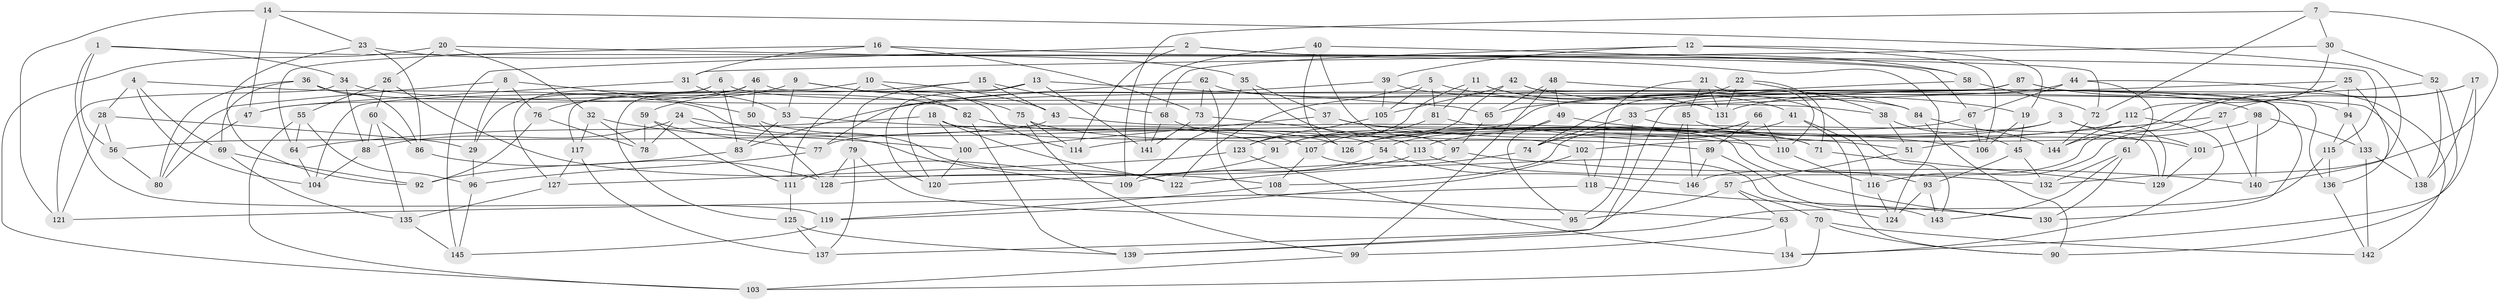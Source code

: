 // coarse degree distribution, {6: 0.48936170212765956, 5: 0.06382978723404255, 4: 0.44680851063829785}
// Generated by graph-tools (version 1.1) at 2025/52/02/27/25 19:52:32]
// undirected, 146 vertices, 292 edges
graph export_dot {
graph [start="1"]
  node [color=gray90,style=filled];
  1;
  2;
  3;
  4;
  5;
  6;
  7;
  8;
  9;
  10;
  11;
  12;
  13;
  14;
  15;
  16;
  17;
  18;
  19;
  20;
  21;
  22;
  23;
  24;
  25;
  26;
  27;
  28;
  29;
  30;
  31;
  32;
  33;
  34;
  35;
  36;
  37;
  38;
  39;
  40;
  41;
  42;
  43;
  44;
  45;
  46;
  47;
  48;
  49;
  50;
  51;
  52;
  53;
  54;
  55;
  56;
  57;
  58;
  59;
  60;
  61;
  62;
  63;
  64;
  65;
  66;
  67;
  68;
  69;
  70;
  71;
  72;
  73;
  74;
  75;
  76;
  77;
  78;
  79;
  80;
  81;
  82;
  83;
  84;
  85;
  86;
  87;
  88;
  89;
  90;
  91;
  92;
  93;
  94;
  95;
  96;
  97;
  98;
  99;
  100;
  101;
  102;
  103;
  104;
  105;
  106;
  107;
  108;
  109;
  110;
  111;
  112;
  113;
  114;
  115;
  116;
  117;
  118;
  119;
  120;
  121;
  122;
  123;
  124;
  125;
  126;
  127;
  128;
  129;
  130;
  131;
  132;
  133;
  134;
  135;
  136;
  137;
  138;
  139;
  140;
  141;
  142;
  143;
  144;
  145;
  146;
  1 -- 115;
  1 -- 119;
  1 -- 34;
  1 -- 56;
  2 -- 58;
  2 -- 72;
  2 -- 145;
  2 -- 114;
  3 -- 54;
  3 -- 129;
  3 -- 101;
  3 -- 77;
  4 -- 69;
  4 -- 28;
  4 -- 122;
  4 -- 104;
  5 -- 19;
  5 -- 122;
  5 -- 105;
  5 -- 81;
  6 -- 83;
  6 -- 127;
  6 -- 84;
  6 -- 29;
  7 -- 30;
  7 -- 109;
  7 -- 72;
  7 -- 132;
  8 -- 80;
  8 -- 29;
  8 -- 76;
  8 -- 50;
  9 -- 76;
  9 -- 75;
  9 -- 53;
  9 -- 114;
  10 -- 43;
  10 -- 111;
  10 -- 117;
  10 -- 82;
  11 -- 123;
  11 -- 81;
  11 -- 131;
  11 -- 41;
  12 -- 39;
  12 -- 68;
  12 -- 19;
  12 -- 106;
  13 -- 104;
  13 -- 141;
  13 -- 65;
  13 -- 120;
  14 -- 23;
  14 -- 121;
  14 -- 140;
  14 -- 47;
  15 -- 59;
  15 -- 79;
  15 -- 68;
  15 -- 43;
  16 -- 73;
  16 -- 31;
  16 -- 67;
  16 -- 64;
  17 -- 134;
  17 -- 27;
  17 -- 146;
  17 -- 138;
  18 -- 71;
  18 -- 122;
  18 -- 64;
  18 -- 100;
  19 -- 106;
  19 -- 45;
  20 -- 26;
  20 -- 32;
  20 -- 124;
  20 -- 103;
  21 -- 110;
  21 -- 131;
  21 -- 118;
  21 -- 85;
  22 -- 71;
  22 -- 131;
  22 -- 74;
  22 -- 38;
  23 -- 35;
  23 -- 92;
  23 -- 86;
  24 -- 126;
  24 -- 88;
  24 -- 109;
  24 -- 78;
  25 -- 94;
  25 -- 144;
  25 -- 136;
  25 -- 33;
  26 -- 108;
  26 -- 60;
  26 -- 55;
  27 -- 140;
  27 -- 116;
  27 -- 51;
  28 -- 56;
  28 -- 121;
  28 -- 29;
  29 -- 96;
  30 -- 112;
  30 -- 31;
  30 -- 52;
  31 -- 53;
  31 -- 47;
  32 -- 78;
  32 -- 117;
  32 -- 100;
  33 -- 129;
  33 -- 74;
  33 -- 95;
  34 -- 88;
  34 -- 38;
  34 -- 121;
  35 -- 97;
  35 -- 37;
  35 -- 109;
  36 -- 86;
  36 -- 69;
  36 -- 82;
  36 -- 80;
  37 -- 71;
  37 -- 51;
  37 -- 100;
  38 -- 51;
  38 -- 45;
  39 -- 105;
  39 -- 83;
  39 -- 98;
  40 -- 58;
  40 -- 141;
  40 -- 126;
  40 -- 102;
  41 -- 90;
  41 -- 126;
  41 -- 116;
  42 -- 91;
  42 -- 105;
  42 -- 84;
  42 -- 130;
  43 -- 130;
  43 -- 56;
  44 -- 61;
  44 -- 114;
  44 -- 67;
  44 -- 142;
  45 -- 132;
  45 -- 93;
  46 -- 125;
  46 -- 138;
  46 -- 47;
  46 -- 50;
  47 -- 80;
  48 -- 136;
  48 -- 99;
  48 -- 49;
  48 -- 65;
  49 -- 95;
  49 -- 91;
  49 -- 106;
  50 -- 54;
  50 -- 128;
  51 -- 57;
  52 -- 131;
  52 -- 90;
  52 -- 138;
  53 -- 110;
  53 -- 83;
  54 -- 109;
  54 -- 146;
  55 -- 64;
  55 -- 103;
  55 -- 96;
  56 -- 80;
  57 -- 63;
  57 -- 70;
  57 -- 95;
  58 -- 72;
  58 -- 65;
  59 -- 111;
  59 -- 77;
  59 -- 78;
  60 -- 88;
  60 -- 86;
  60 -- 135;
  61 -- 132;
  61 -- 143;
  61 -- 130;
  62 -- 77;
  62 -- 143;
  62 -- 73;
  62 -- 63;
  63 -- 99;
  63 -- 134;
  64 -- 104;
  65 -- 97;
  66 -- 74;
  66 -- 110;
  66 -- 108;
  66 -- 89;
  67 -- 106;
  67 -- 126;
  68 -- 141;
  68 -- 107;
  69 -- 135;
  69 -- 92;
  70 -- 103;
  70 -- 90;
  70 -- 142;
  71 -- 129;
  72 -- 144;
  73 -- 113;
  73 -- 141;
  74 -- 122;
  75 -- 99;
  75 -- 89;
  75 -- 114;
  76 -- 92;
  76 -- 78;
  77 -- 96;
  79 -- 128;
  79 -- 95;
  79 -- 137;
  81 -- 93;
  81 -- 107;
  82 -- 139;
  82 -- 91;
  83 -- 92;
  84 -- 90;
  84 -- 144;
  85 -- 101;
  85 -- 137;
  85 -- 146;
  86 -- 128;
  87 -- 139;
  87 -- 101;
  87 -- 120;
  87 -- 94;
  88 -- 104;
  89 -- 146;
  89 -- 143;
  91 -- 111;
  93 -- 143;
  93 -- 124;
  94 -- 133;
  94 -- 115;
  96 -- 145;
  97 -- 140;
  97 -- 120;
  98 -- 140;
  98 -- 133;
  98 -- 102;
  99 -- 103;
  100 -- 120;
  101 -- 129;
  102 -- 118;
  102 -- 119;
  105 -- 123;
  107 -- 108;
  107 -- 124;
  108 -- 119;
  110 -- 116;
  111 -- 125;
  112 -- 113;
  112 -- 134;
  112 -- 144;
  113 -- 132;
  113 -- 128;
  115 -- 136;
  115 -- 139;
  116 -- 124;
  117 -- 127;
  117 -- 137;
  118 -- 121;
  118 -- 130;
  119 -- 145;
  123 -- 127;
  123 -- 134;
  125 -- 137;
  125 -- 139;
  127 -- 135;
  133 -- 138;
  133 -- 142;
  135 -- 145;
  136 -- 142;
}
